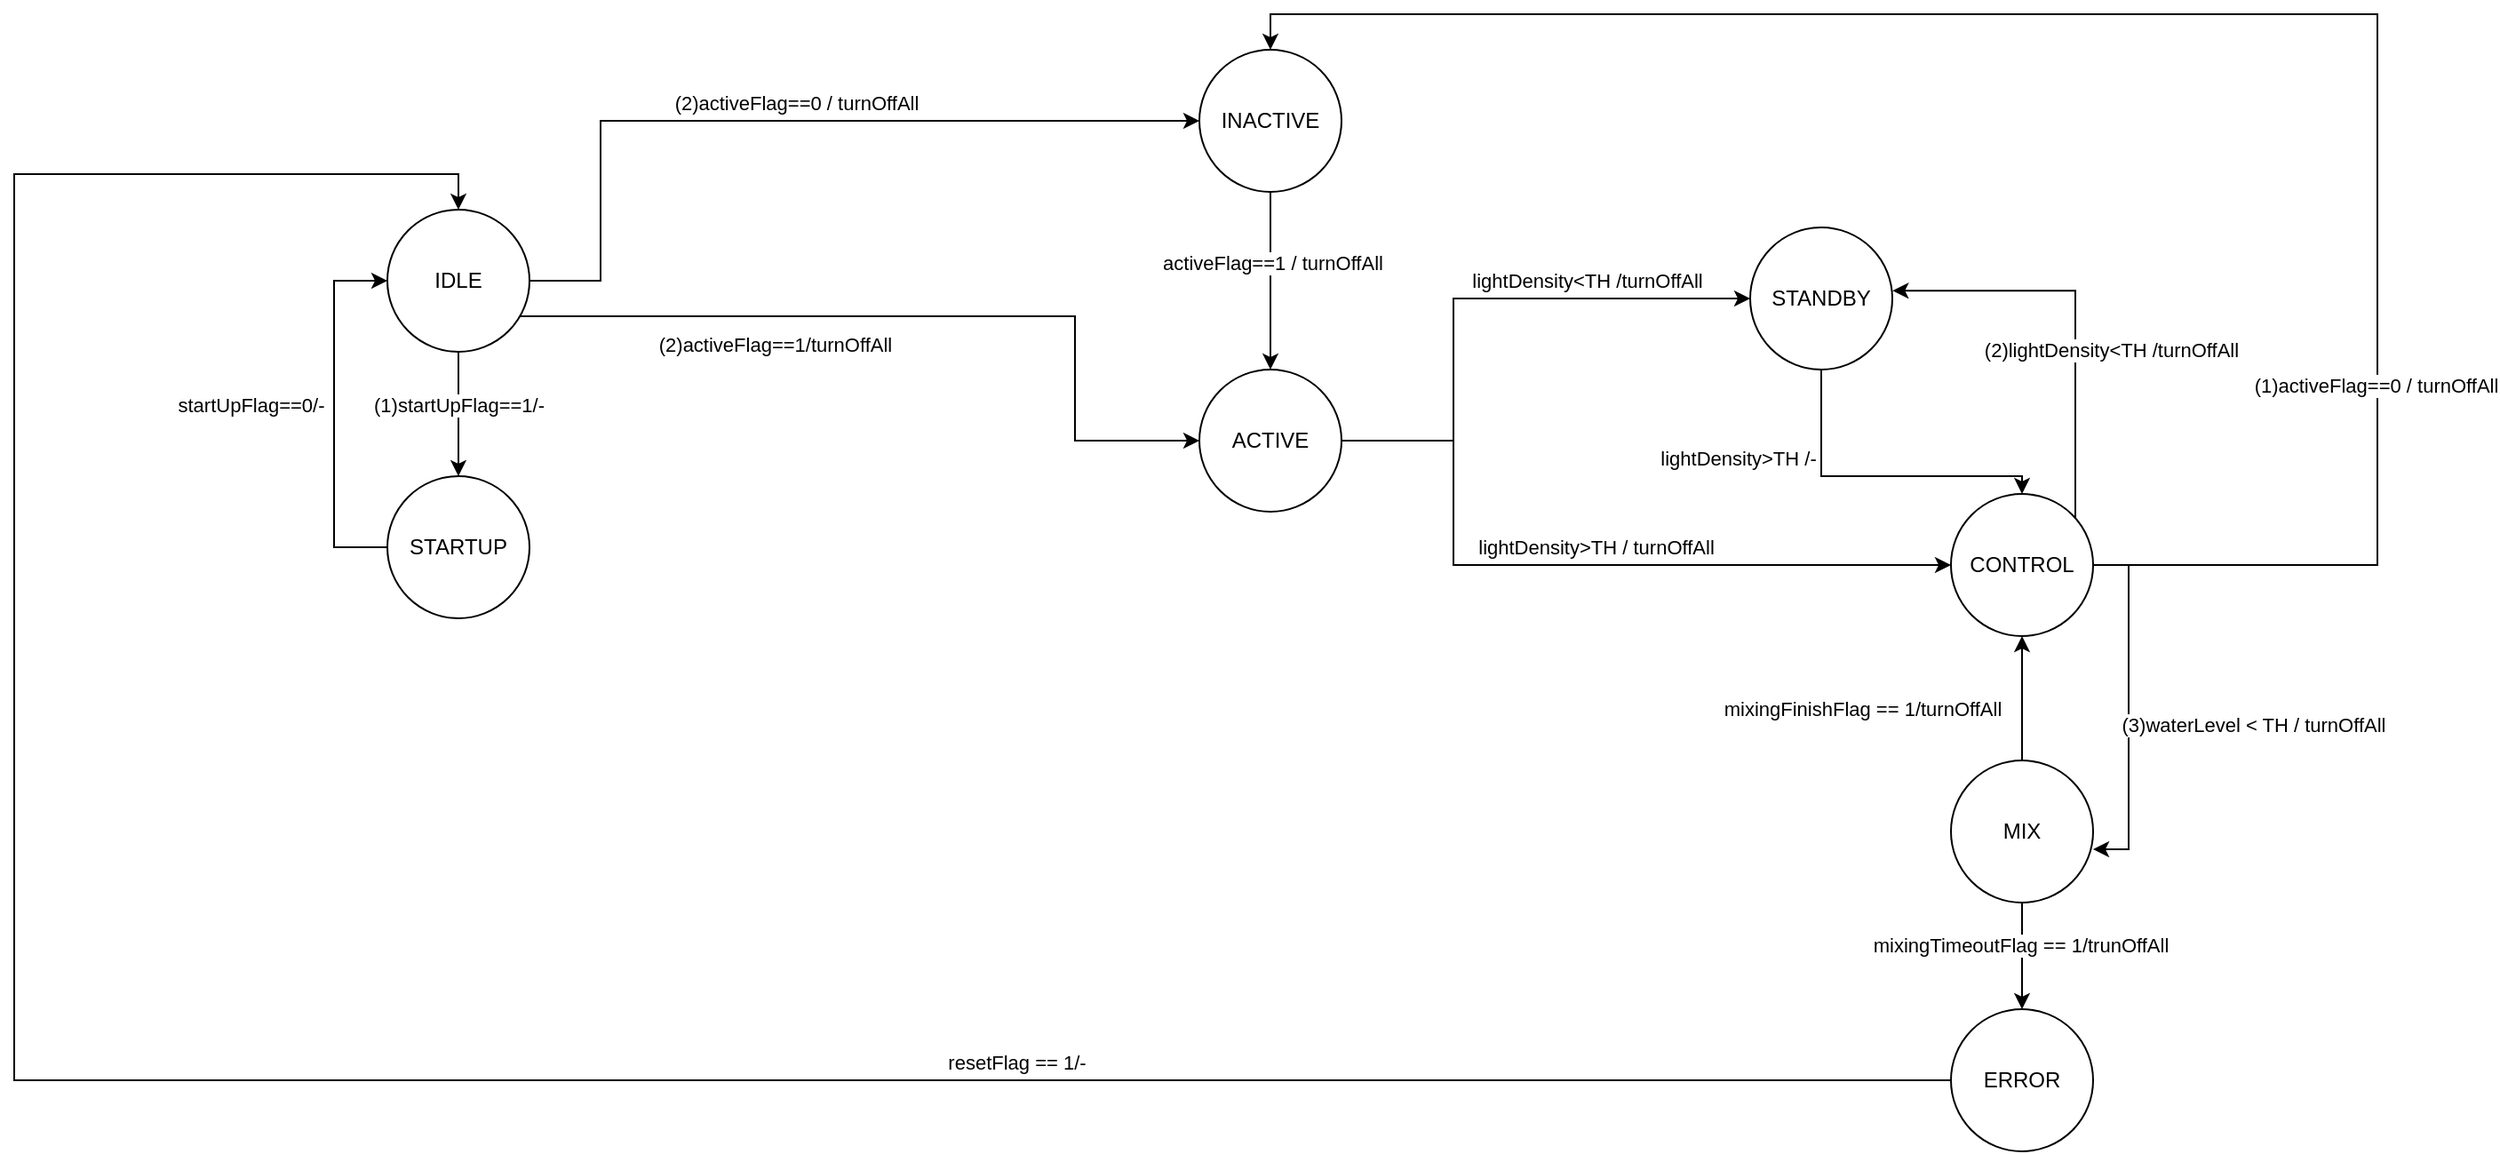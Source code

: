 <mxfile version="13.9.2" type="github">
  <diagram id="C5RBs43oDa-KdzZeNtuy" name="Page-1">
    <mxGraphModel dx="3372" dy="662" grid="1" gridSize="10" guides="1" tooltips="1" connect="1" arrows="1" fold="1" page="1" pageScale="1" pageWidth="827" pageHeight="1169" math="0" shadow="0">
      <root>
        <mxCell id="WIyWlLk6GJQsqaUBKTNV-0" />
        <mxCell id="WIyWlLk6GJQsqaUBKTNV-1" parent="WIyWlLk6GJQsqaUBKTNV-0" />
        <mxCell id="c5iyvYUyyHGZIX7Ouc7g-4" value="(1)startUpFlag==1/-" style="edgeStyle=orthogonalEdgeStyle;rounded=0;orthogonalLoop=1;jettySize=auto;html=1;entryX=0.5;entryY=0;entryDx=0;entryDy=0;fontColor=#000000;" edge="1" parent="WIyWlLk6GJQsqaUBKTNV-1" source="c5iyvYUyyHGZIX7Ouc7g-1" target="c5iyvYUyyHGZIX7Ouc7g-2">
          <mxGeometry x="-0.143" relative="1" as="geometry">
            <mxPoint as="offset" />
          </mxGeometry>
        </mxCell>
        <mxCell id="c5iyvYUyyHGZIX7Ouc7g-9" value="(2)activeFlag==0 / turnOffAll" style="edgeStyle=orthogonalEdgeStyle;rounded=0;orthogonalLoop=1;jettySize=auto;html=1;entryX=0;entryY=0.5;entryDx=0;entryDy=0;fontColor=#000000;" edge="1" parent="WIyWlLk6GJQsqaUBKTNV-1" source="c5iyvYUyyHGZIX7Ouc7g-1" target="c5iyvYUyyHGZIX7Ouc7g-6">
          <mxGeometry x="0.028" y="10" relative="1" as="geometry">
            <Array as="points">
              <mxPoint x="-700" y="280" />
              <mxPoint x="-700" y="190" />
            </Array>
            <mxPoint as="offset" />
          </mxGeometry>
        </mxCell>
        <mxCell id="c5iyvYUyyHGZIX7Ouc7g-36" style="edgeStyle=orthogonalEdgeStyle;rounded=0;orthogonalLoop=1;jettySize=auto;html=1;fontColor=#000000;" edge="1" parent="WIyWlLk6GJQsqaUBKTNV-1" source="c5iyvYUyyHGZIX7Ouc7g-1" target="c5iyvYUyyHGZIX7Ouc7g-35">
          <mxGeometry relative="1" as="geometry">
            <Array as="points">
              <mxPoint x="-433" y="300" />
              <mxPoint x="-433" y="370" />
            </Array>
          </mxGeometry>
        </mxCell>
        <mxCell id="c5iyvYUyyHGZIX7Ouc7g-37" value="(2)activeFlag==1/turnOffAll" style="edgeLabel;html=1;align=center;verticalAlign=middle;resizable=0;points=[];fontColor=#000000;" vertex="1" connectable="0" parent="c5iyvYUyyHGZIX7Ouc7g-36">
          <mxGeometry x="-0.241" y="-26" relative="1" as="geometry">
            <mxPoint x="-27.93" y="-10.31" as="offset" />
          </mxGeometry>
        </mxCell>
        <mxCell id="c5iyvYUyyHGZIX7Ouc7g-1" value="IDLE" style="ellipse;whiteSpace=wrap;html=1;aspect=fixed;fontColor=#000000;" vertex="1" parent="WIyWlLk6GJQsqaUBKTNV-1">
          <mxGeometry x="-820" y="240" width="80" height="80" as="geometry" />
        </mxCell>
        <mxCell id="c5iyvYUyyHGZIX7Ouc7g-48" style="edgeStyle=orthogonalEdgeStyle;rounded=0;orthogonalLoop=1;jettySize=auto;html=1;entryX=0;entryY=0.5;entryDx=0;entryDy=0;fontColor=#000000;" edge="1" parent="WIyWlLk6GJQsqaUBKTNV-1" source="c5iyvYUyyHGZIX7Ouc7g-2" target="c5iyvYUyyHGZIX7Ouc7g-1">
          <mxGeometry relative="1" as="geometry">
            <Array as="points">
              <mxPoint x="-850" y="430" />
              <mxPoint x="-850" y="280" />
            </Array>
          </mxGeometry>
        </mxCell>
        <mxCell id="c5iyvYUyyHGZIX7Ouc7g-49" value="startUpFlag==0/-" style="edgeLabel;html=1;align=center;verticalAlign=middle;resizable=0;points=[];fontColor=#000000;" vertex="1" connectable="0" parent="c5iyvYUyyHGZIX7Ouc7g-48">
          <mxGeometry x="0.079" y="1" relative="1" as="geometry">
            <mxPoint x="-46" y="3.33" as="offset" />
          </mxGeometry>
        </mxCell>
        <mxCell id="c5iyvYUyyHGZIX7Ouc7g-2" value="STARTUP" style="ellipse;whiteSpace=wrap;html=1;aspect=fixed;fontColor=#000000;" vertex="1" parent="WIyWlLk6GJQsqaUBKTNV-1">
          <mxGeometry x="-820" y="390" width="80" height="80" as="geometry" />
        </mxCell>
        <mxCell id="c5iyvYUyyHGZIX7Ouc7g-53" style="edgeStyle=orthogonalEdgeStyle;rounded=0;orthogonalLoop=1;jettySize=auto;html=1;entryX=0.5;entryY=0;entryDx=0;entryDy=0;fontColor=#000000;" edge="1" parent="WIyWlLk6GJQsqaUBKTNV-1" source="c5iyvYUyyHGZIX7Ouc7g-6" target="c5iyvYUyyHGZIX7Ouc7g-35">
          <mxGeometry relative="1" as="geometry" />
        </mxCell>
        <mxCell id="c5iyvYUyyHGZIX7Ouc7g-55" value="&lt;span style=&quot;color: rgba(0 , 0 , 0 , 0) ; font-family: monospace ; font-size: 0px ; background-color: rgb(248 , 249 , 250)&quot;&gt;%3CmxGraphModel%3E%3Croot%3E%3CmxCell%20id%3D%220%22%2F%3E%3CmxCell%20id%3D%221%22%20parent%3D%220%22%2F%3E%3CmxCell%20id%3D%222%22%20value%3D%22activeFlag%3D%3D0%2FturnOffAll%22%20style%3D%22edgeLabel%3Bhtml%3D1%3Balign%3Dcenter%3BverticalAlign%3Dmiddle%3Bresizable%3D0%3Bpoints%3D%5B%5D%3BfontColor%3D%23000000%3B%22%20vertex%3D%221%22%20connectable%3D%220%22%20parent%3D%221%22%3E%3CmxGeometry%20x%3D%22-209.999%22%20y%3D%22190%22%20as%3D%22geometry%22%2F%3E%3C%2FmxCell%3E%3C%2Froot%3E%3C%2FmxGraphModel%3E&lt;/span&gt;" style="edgeLabel;html=1;align=center;verticalAlign=middle;resizable=0;points=[];fontColor=#000000;" vertex="1" connectable="0" parent="c5iyvYUyyHGZIX7Ouc7g-53">
          <mxGeometry x="-0.217" y="-2" relative="1" as="geometry">
            <mxPoint as="offset" />
          </mxGeometry>
        </mxCell>
        <mxCell id="c5iyvYUyyHGZIX7Ouc7g-56" value="activeFlag==1 / turnOffAll" style="edgeLabel;html=1;align=center;verticalAlign=middle;resizable=0;points=[];fontColor=#000000;" vertex="1" connectable="0" parent="c5iyvYUyyHGZIX7Ouc7g-53">
          <mxGeometry x="-0.203" y="1" relative="1" as="geometry">
            <mxPoint as="offset" />
          </mxGeometry>
        </mxCell>
        <mxCell id="c5iyvYUyyHGZIX7Ouc7g-6" value="INACTIVE" style="ellipse;whiteSpace=wrap;html=1;aspect=fixed;fontColor=#000000;" vertex="1" parent="WIyWlLk6GJQsqaUBKTNV-1">
          <mxGeometry x="-363" y="150.0" width="80" height="80" as="geometry" />
        </mxCell>
        <mxCell id="c5iyvYUyyHGZIX7Ouc7g-64" style="edgeStyle=orthogonalEdgeStyle;rounded=0;orthogonalLoop=1;jettySize=auto;html=1;entryX=0.5;entryY=0;entryDx=0;entryDy=0;fontColor=#000000;" edge="1" parent="WIyWlLk6GJQsqaUBKTNV-1" source="c5iyvYUyyHGZIX7Ouc7g-15" target="c5iyvYUyyHGZIX7Ouc7g-16">
          <mxGeometry relative="1" as="geometry">
            <Array as="points">
              <mxPoint x="-13" y="390" />
              <mxPoint x="100" y="390" />
            </Array>
          </mxGeometry>
        </mxCell>
        <mxCell id="c5iyvYUyyHGZIX7Ouc7g-65" value="lightDensity&amp;gt;TH /-" style="edgeLabel;html=1;align=center;verticalAlign=middle;resizable=0;points=[];fontColor=#000000;" vertex="1" connectable="0" parent="c5iyvYUyyHGZIX7Ouc7g-64">
          <mxGeometry x="-0.359" y="28" relative="1" as="geometry">
            <mxPoint x="-75" y="-8.62" as="offset" />
          </mxGeometry>
        </mxCell>
        <mxCell id="c5iyvYUyyHGZIX7Ouc7g-15" value="STANDBY" style="ellipse;whiteSpace=wrap;html=1;aspect=fixed;fontColor=#000000;" vertex="1" parent="WIyWlLk6GJQsqaUBKTNV-1">
          <mxGeometry x="-53" y="250" width="80" height="80" as="geometry" />
        </mxCell>
        <mxCell id="c5iyvYUyyHGZIX7Ouc7g-66" style="edgeStyle=orthogonalEdgeStyle;rounded=0;orthogonalLoop=1;jettySize=auto;html=1;entryX=1;entryY=0.625;entryDx=0;entryDy=0;entryPerimeter=0;fontColor=#000000;" edge="1" parent="WIyWlLk6GJQsqaUBKTNV-1" source="c5iyvYUyyHGZIX7Ouc7g-16" target="c5iyvYUyyHGZIX7Ouc7g-17">
          <mxGeometry relative="1" as="geometry">
            <Array as="points">
              <mxPoint x="160" y="440" />
              <mxPoint x="160" y="600" />
            </Array>
          </mxGeometry>
        </mxCell>
        <mxCell id="c5iyvYUyyHGZIX7Ouc7g-67" value="(3)waterLevel &amp;lt; TH / turnOffAll" style="edgeLabel;html=1;align=center;verticalAlign=middle;resizable=0;points=[];fontColor=#000000;" vertex="1" connectable="0" parent="c5iyvYUyyHGZIX7Ouc7g-66">
          <mxGeometry x="-0.084" y="-1" relative="1" as="geometry">
            <mxPoint x="71" y="18.54" as="offset" />
          </mxGeometry>
        </mxCell>
        <mxCell id="c5iyvYUyyHGZIX7Ouc7g-68" style="edgeStyle=orthogonalEdgeStyle;rounded=0;orthogonalLoop=1;jettySize=auto;html=1;entryX=1.002;entryY=0.445;entryDx=0;entryDy=0;entryPerimeter=0;fontColor=#000000;" edge="1" parent="WIyWlLk6GJQsqaUBKTNV-1" source="c5iyvYUyyHGZIX7Ouc7g-16" target="c5iyvYUyyHGZIX7Ouc7g-15">
          <mxGeometry relative="1" as="geometry">
            <Array as="points">
              <mxPoint x="130" y="440" />
              <mxPoint x="130" y="286" />
            </Array>
          </mxGeometry>
        </mxCell>
        <mxCell id="c5iyvYUyyHGZIX7Ouc7g-69" value="(2)lightDensity&amp;lt;TH /turnOffAll" style="edgeLabel;html=1;align=center;verticalAlign=middle;resizable=0;points=[];fontColor=#000000;" vertex="1" connectable="0" parent="c5iyvYUyyHGZIX7Ouc7g-68">
          <mxGeometry x="-0.197" relative="1" as="geometry">
            <mxPoint x="20" y="-2.6" as="offset" />
          </mxGeometry>
        </mxCell>
        <mxCell id="c5iyvYUyyHGZIX7Ouc7g-70" style="edgeStyle=orthogonalEdgeStyle;rounded=0;orthogonalLoop=1;jettySize=auto;html=1;entryX=0.5;entryY=0;entryDx=0;entryDy=0;fontColor=#000000;" edge="1" parent="WIyWlLk6GJQsqaUBKTNV-1" source="c5iyvYUyyHGZIX7Ouc7g-16" target="c5iyvYUyyHGZIX7Ouc7g-6">
          <mxGeometry relative="1" as="geometry">
            <Array as="points">
              <mxPoint x="300" y="440" />
              <mxPoint x="300" y="130" />
              <mxPoint x="-323" y="130" />
            </Array>
          </mxGeometry>
        </mxCell>
        <mxCell id="c5iyvYUyyHGZIX7Ouc7g-71" value="&lt;span style=&quot;color: rgba(0 , 0 , 0 , 0) ; font-family: monospace ; font-size: 0px ; background-color: rgb(248 , 249 , 250)&quot;&gt;%3CmxGraphModel%3E%3Croot%3E%3CmxCell%20id%3D%220%22%2F%3E%3CmxCell%20id%3D%221%22%20parent%3D%220%22%2F%3E%3CmxCell%20id%3D%222%22%20value%3D%22activeFlag%3D%3D0%20%2F%20turnOffAll%22%20style%3D%22edgeLabel%3Bhtml%3D1%3Balign%3Dcenter%3BverticalAlign%3Dmiddle%3Bresizable%3D0%3Bpoints%3D%5B%5D%3BfontColor%3D%23000000%3B%22%20vertex%3D%221%22%20connectable%3D%220%22%20parent%3D%221%22%3E%3CmxGeometry%20x%3D%22-209.332%22%20y%3D%22190%22%20as%3D%22geometry%22%2F%3E%3C%2FmxCell%3E%3C%2Froot%3E%3C%2FmxGraphModel%3E&lt;/span&gt;" style="edgeLabel;html=1;align=center;verticalAlign=middle;resizable=0;points=[];fontColor=#000000;" vertex="1" connectable="0" parent="c5iyvYUyyHGZIX7Ouc7g-70">
          <mxGeometry x="-0.462" y="1" relative="1" as="geometry">
            <mxPoint as="offset" />
          </mxGeometry>
        </mxCell>
        <mxCell id="c5iyvYUyyHGZIX7Ouc7g-72" value="&lt;span style=&quot;color: rgba(0 , 0 , 0 , 0) ; font-family: monospace ; font-size: 0px ; background-color: rgb(248 , 249 , 250)&quot;&gt;%3CmxGraphModel%3E%3Croot%3E%3CmxCell%20id%3D%220%22%2F%3E%3CmxCell%20id%3D%221%22%20parent%3D%220%22%2F%3E%3CmxCell%20id%3D%222%22%20value%3D%22activeFlag%3D%3D0%20%2F%20turnOffAll%22%20style%3D%22edgeLabel%3Bhtml%3D1%3Balign%3Dcenter%3BverticalAlign%3Dmiddle%3Bresizable%3D0%3Bpoints%3D%5B%5D%3BfontColor%3D%23000000%3B%22%20vertex%3D%221%22%20connectable%3D%220%22%20parent%3D%221%22%3E%3CmxGeometry%20x%3D%22-209.332%22%20y%3D%22190%22%20as%3D%22geometry%22%2F%3E%3C%2FmxCell%3E%3C%2Froot%3E%3C%2FmxGraphModel%3E&lt;/span&gt;" style="edgeLabel;html=1;align=center;verticalAlign=middle;resizable=0;points=[];fontColor=#000000;" vertex="1" connectable="0" parent="c5iyvYUyyHGZIX7Ouc7g-70">
          <mxGeometry x="-0.465" y="-2" relative="1" as="geometry">
            <mxPoint as="offset" />
          </mxGeometry>
        </mxCell>
        <mxCell id="c5iyvYUyyHGZIX7Ouc7g-73" value="(1)activeFlag==0 / turnOffAll" style="edgeLabel;html=1;align=center;verticalAlign=middle;resizable=0;points=[];fontColor=#000000;" vertex="1" connectable="0" parent="c5iyvYUyyHGZIX7Ouc7g-70">
          <mxGeometry x="-0.531" y="1" relative="1" as="geometry">
            <mxPoint as="offset" />
          </mxGeometry>
        </mxCell>
        <mxCell id="c5iyvYUyyHGZIX7Ouc7g-16" value="CONTROL" style="ellipse;whiteSpace=wrap;html=1;aspect=fixed;fontColor=#000000;" vertex="1" parent="WIyWlLk6GJQsqaUBKTNV-1">
          <mxGeometry x="60" y="400" width="80" height="80" as="geometry" />
        </mxCell>
        <mxCell id="c5iyvYUyyHGZIX7Ouc7g-28" style="edgeStyle=orthogonalEdgeStyle;rounded=0;orthogonalLoop=1;jettySize=auto;html=1;entryX=0.5;entryY=1;entryDx=0;entryDy=0;fontColor=#000000;" edge="1" parent="WIyWlLk6GJQsqaUBKTNV-1" source="c5iyvYUyyHGZIX7Ouc7g-17" target="c5iyvYUyyHGZIX7Ouc7g-16">
          <mxGeometry relative="1" as="geometry" />
        </mxCell>
        <mxCell id="c5iyvYUyyHGZIX7Ouc7g-29" value="mixingFinishFlag == 1/turnOffAll" style="edgeLabel;html=1;align=center;verticalAlign=middle;resizable=0;points=[];fontColor=#000000;" vertex="1" connectable="0" parent="c5iyvYUyyHGZIX7Ouc7g-28">
          <mxGeometry x="-0.177" y="-1" relative="1" as="geometry">
            <mxPoint x="-91" as="offset" />
          </mxGeometry>
        </mxCell>
        <mxCell id="c5iyvYUyyHGZIX7Ouc7g-31" style="edgeStyle=orthogonalEdgeStyle;rounded=0;orthogonalLoop=1;jettySize=auto;html=1;entryX=0.5;entryY=0;entryDx=0;entryDy=0;fontColor=#000000;" edge="1" parent="WIyWlLk6GJQsqaUBKTNV-1" source="c5iyvYUyyHGZIX7Ouc7g-17" target="c5iyvYUyyHGZIX7Ouc7g-30">
          <mxGeometry relative="1" as="geometry" />
        </mxCell>
        <mxCell id="c5iyvYUyyHGZIX7Ouc7g-32" value="mixingTimeoutFlag == 1/trunOffAll" style="edgeLabel;html=1;align=center;verticalAlign=middle;resizable=0;points=[];fontColor=#000000;" vertex="1" connectable="0" parent="c5iyvYUyyHGZIX7Ouc7g-31">
          <mxGeometry x="-0.22" y="-1" relative="1" as="geometry">
            <mxPoint as="offset" />
          </mxGeometry>
        </mxCell>
        <mxCell id="c5iyvYUyyHGZIX7Ouc7g-17" value="MIX" style="ellipse;whiteSpace=wrap;html=1;aspect=fixed;fontColor=#000000;" vertex="1" parent="WIyWlLk6GJQsqaUBKTNV-1">
          <mxGeometry x="60" y="550" width="80" height="80" as="geometry" />
        </mxCell>
        <mxCell id="c5iyvYUyyHGZIX7Ouc7g-75" style="edgeStyle=orthogonalEdgeStyle;rounded=0;orthogonalLoop=1;jettySize=auto;html=1;entryX=0.5;entryY=0;entryDx=0;entryDy=0;fontColor=#000000;" edge="1" parent="WIyWlLk6GJQsqaUBKTNV-1" source="c5iyvYUyyHGZIX7Ouc7g-30" target="c5iyvYUyyHGZIX7Ouc7g-1">
          <mxGeometry relative="1" as="geometry">
            <Array as="points">
              <mxPoint x="-1030" y="730" />
              <mxPoint x="-1030" y="220" />
              <mxPoint x="-780" y="220" />
            </Array>
          </mxGeometry>
        </mxCell>
        <mxCell id="c5iyvYUyyHGZIX7Ouc7g-76" value="resetFlag == 1/-" style="edgeLabel;html=1;align=center;verticalAlign=middle;resizable=0;points=[];fontColor=#000000;" vertex="1" connectable="0" parent="c5iyvYUyyHGZIX7Ouc7g-75">
          <mxGeometry x="-0.437" relative="1" as="geometry">
            <mxPoint y="-10" as="offset" />
          </mxGeometry>
        </mxCell>
        <mxCell id="c5iyvYUyyHGZIX7Ouc7g-30" value="ERROR" style="ellipse;whiteSpace=wrap;html=1;aspect=fixed;fontColor=#000000;" vertex="1" parent="WIyWlLk6GJQsqaUBKTNV-1">
          <mxGeometry x="60" y="690" width="80" height="80" as="geometry" />
        </mxCell>
        <mxCell id="c5iyvYUyyHGZIX7Ouc7g-43" style="edgeStyle=orthogonalEdgeStyle;rounded=0;orthogonalLoop=1;jettySize=auto;html=1;entryX=0;entryY=0.5;entryDx=0;entryDy=0;fontColor=#000000;" edge="1" parent="WIyWlLk6GJQsqaUBKTNV-1" source="c5iyvYUyyHGZIX7Ouc7g-35" target="c5iyvYUyyHGZIX7Ouc7g-15">
          <mxGeometry relative="1" as="geometry">
            <Array as="points">
              <mxPoint x="-220" y="370" />
              <mxPoint x="-220" y="290" />
            </Array>
          </mxGeometry>
        </mxCell>
        <mxCell id="c5iyvYUyyHGZIX7Ouc7g-45" value="lightDensity&amp;lt;TH /turnOffAll" style="edgeLabel;html=1;align=center;verticalAlign=middle;resizable=0;points=[];fontColor=#000000;" vertex="1" connectable="0" parent="c5iyvYUyyHGZIX7Ouc7g-43">
          <mxGeometry x="0.208" y="2" relative="1" as="geometry">
            <mxPoint x="31.03" y="-8" as="offset" />
          </mxGeometry>
        </mxCell>
        <mxCell id="c5iyvYUyyHGZIX7Ouc7g-59" style="edgeStyle=orthogonalEdgeStyle;rounded=0;orthogonalLoop=1;jettySize=auto;html=1;entryX=0;entryY=0.5;entryDx=0;entryDy=0;fontColor=#000000;" edge="1" parent="WIyWlLk6GJQsqaUBKTNV-1" source="c5iyvYUyyHGZIX7Ouc7g-35" target="c5iyvYUyyHGZIX7Ouc7g-16">
          <mxGeometry relative="1" as="geometry">
            <Array as="points">
              <mxPoint x="-220" y="370" />
              <mxPoint x="-220" y="440" />
            </Array>
          </mxGeometry>
        </mxCell>
        <mxCell id="c5iyvYUyyHGZIX7Ouc7g-60" value="lightDensity&amp;gt;TH&amp;nbsp;/ turnOffAll" style="edgeLabel;html=1;align=center;verticalAlign=middle;resizable=0;points=[];fontColor=#000000;" vertex="1" connectable="0" parent="c5iyvYUyyHGZIX7Ouc7g-59">
          <mxGeometry x="0.276" relative="1" as="geometry">
            <mxPoint x="-50.33" y="-10" as="offset" />
          </mxGeometry>
        </mxCell>
        <mxCell id="c5iyvYUyyHGZIX7Ouc7g-35" value="ACTIVE" style="ellipse;whiteSpace=wrap;html=1;aspect=fixed;fontColor=#000000;" vertex="1" parent="WIyWlLk6GJQsqaUBKTNV-1">
          <mxGeometry x="-363" y="330" width="80" height="80" as="geometry" />
        </mxCell>
      </root>
    </mxGraphModel>
  </diagram>
</mxfile>
